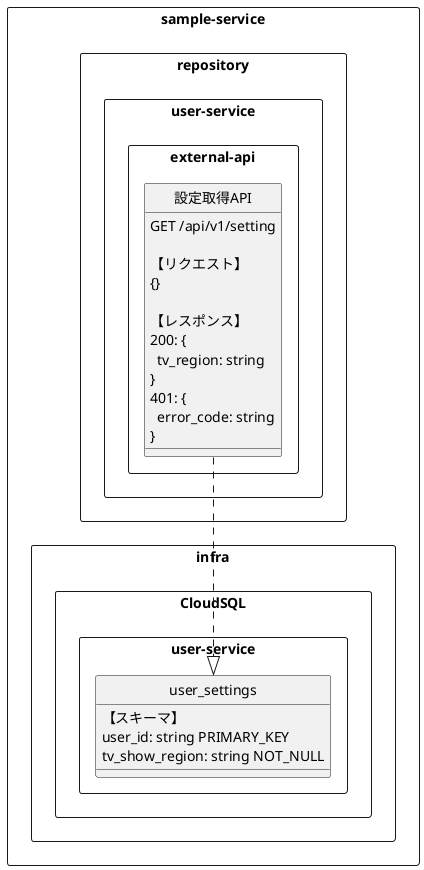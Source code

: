 @startuml
hide circle
rectangle "sample-service" as sample-service {
    rectangle "infra" as sample-service/infra {
        rectangle "CloudSQL" as sample-service/infra/CloudSQL {
            rectangle "user-service" as sample-service/infra/CloudSQL/user-service {
                class "user_settings" as sample-service/infra/CloudSQL/user-service/user_settings {
                    【スキーマ】\nuser_id: string PRIMARY_KEY\ntv_show_region: string NOT_NULL
                }
            }
        }
    }
    rectangle "repository" as sample-service/repository {
        rectangle "user-service" as sample-service/repository/user-service {
            rectangle "external-api" as sample-service/repository/user-service/external-api {
                class "設定取得API" as sample-service/repository/user-service/external-api/設定取得API {
                    GET /api/v1/setting\n\n【リクエスト】\n{}\n\n【レスポンス】\n200: {\n  tv_region: string\n}\n401: {\n  error_code: string\n}
                }
            }
        }
    }
}
"sample-service/repository/user-service/external-api/設定取得API" ..|> "sample-service/infra/CloudSQL/user-service/user_settings"
@enduml
